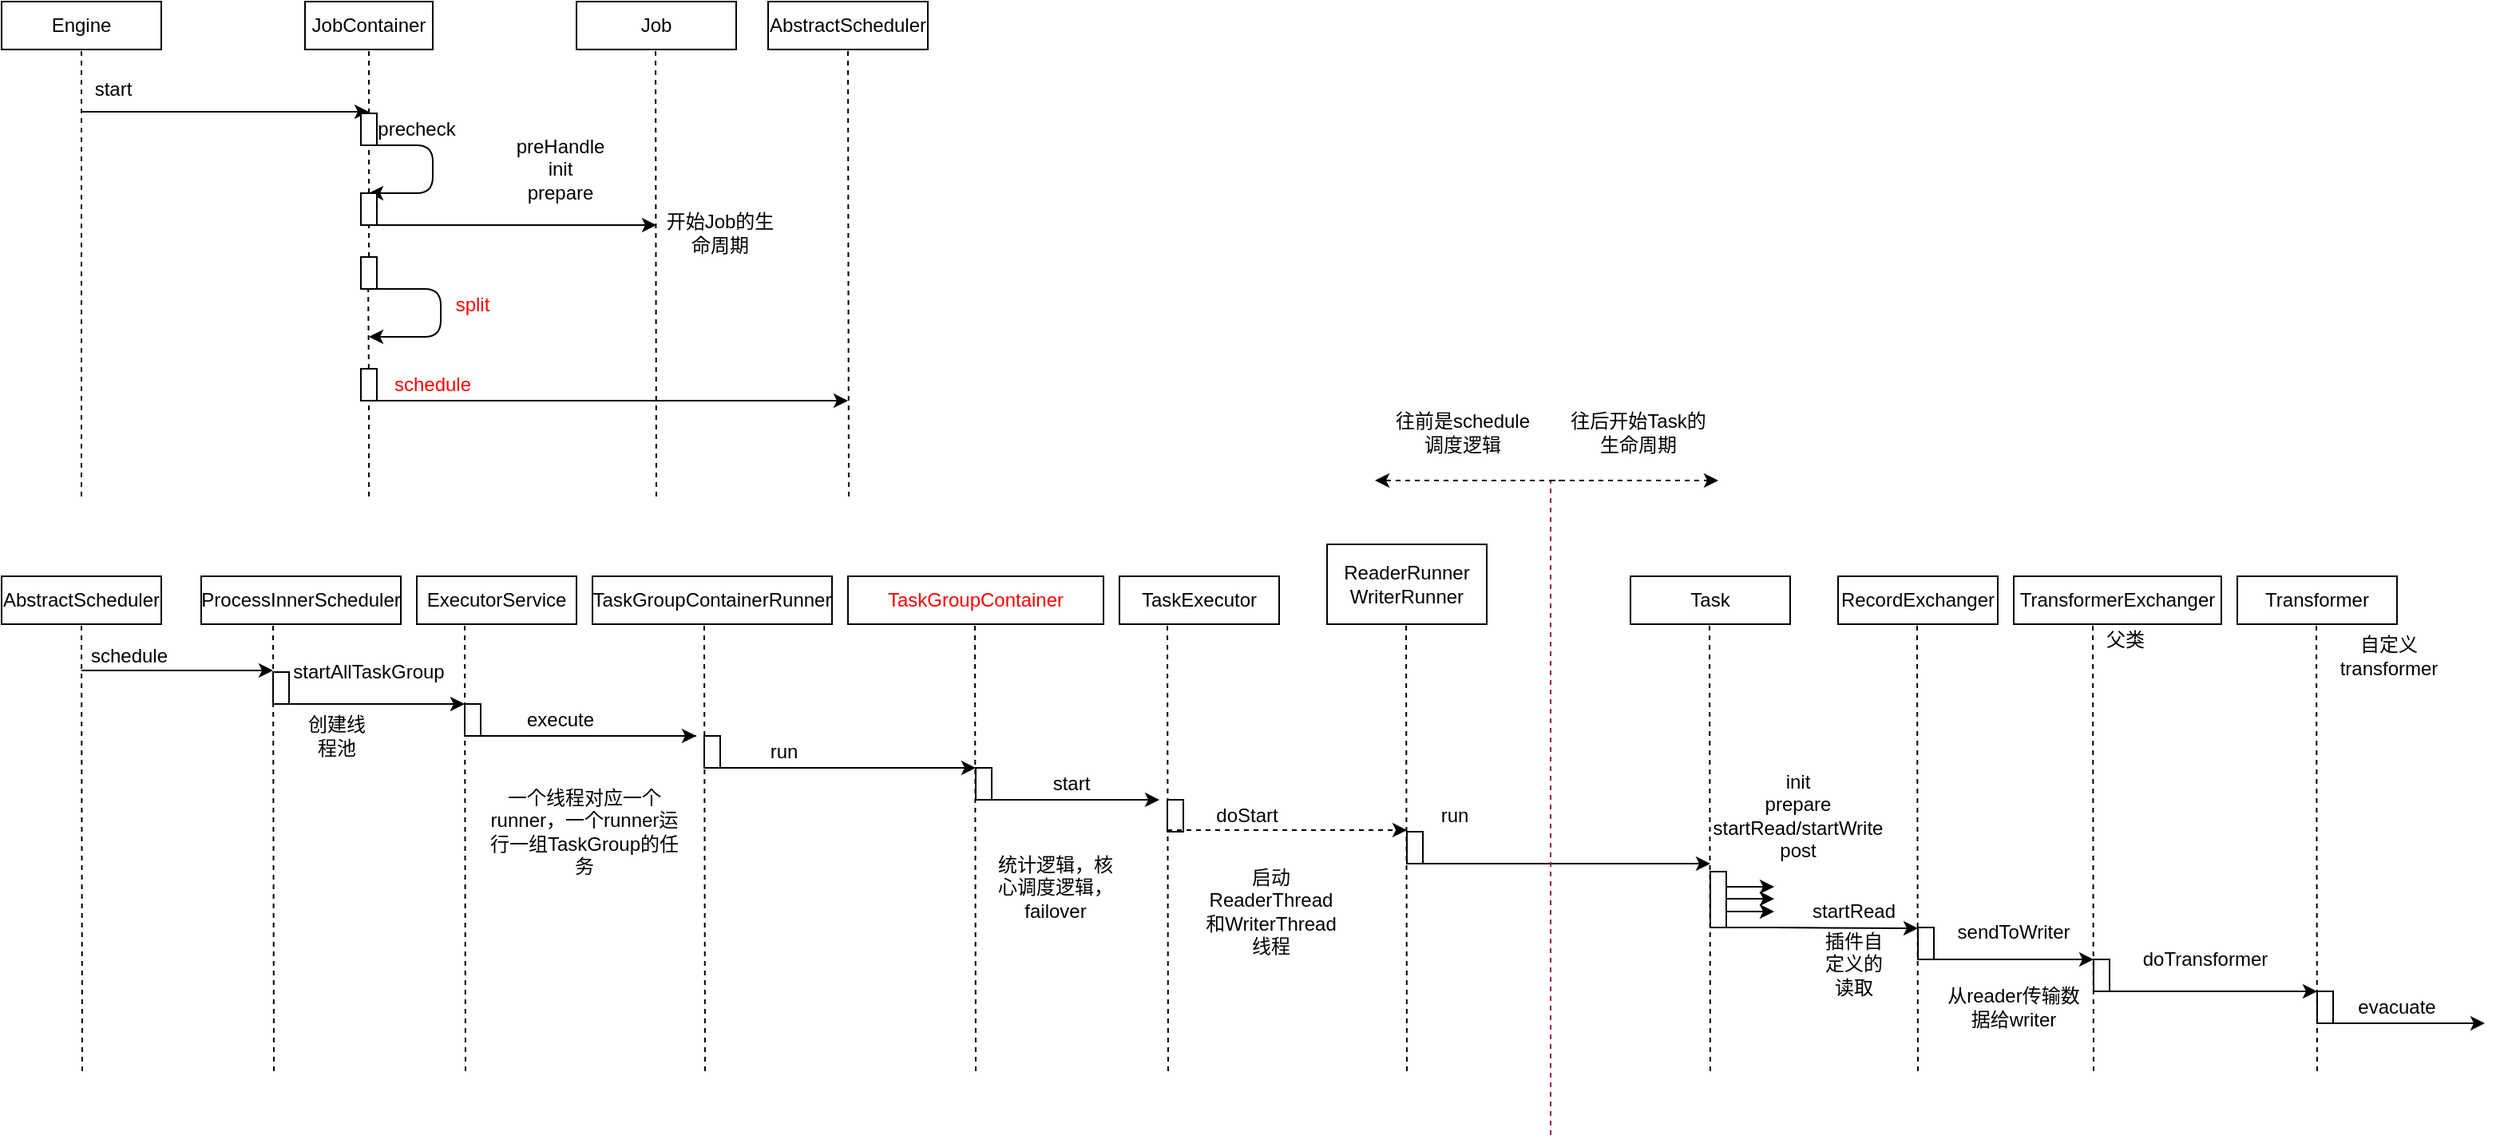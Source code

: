 <mxfile version="14.2.6" type="github">
  <diagram id="PGhreBsPbKH4rR5BUcig" name="Page-1">
    <mxGraphModel dx="881" dy="591" grid="1" gridSize="10" guides="1" tooltips="1" connect="1" arrows="1" fold="1" page="1" pageScale="1" pageWidth="3000" pageHeight="2000" math="0" shadow="0">
      <root>
        <mxCell id="0" />
        <mxCell id="1" parent="0" />
        <mxCell id="bkKWWjWxJZ_gJQBe1uhf-1" value="Engine" style="rounded=0;whiteSpace=wrap;html=1;" parent="1" vertex="1">
          <mxGeometry x="110" y="130" width="100" height="30" as="geometry" />
        </mxCell>
        <mxCell id="C_8OSvet4aqu10IJYk9N-1" value="JobContainer" style="rounded=0;whiteSpace=wrap;html=1;" parent="1" vertex="1">
          <mxGeometry x="300" y="130" width="80" height="30" as="geometry" />
        </mxCell>
        <mxCell id="7ADbChYfZIjZuaGSokzn-1" value="" style="endArrow=none;dashed=1;html=1;entryX=0.5;entryY=1;entryDx=0;entryDy=0;" parent="1" target="bkKWWjWxJZ_gJQBe1uhf-1" edge="1">
          <mxGeometry width="50" height="50" relative="1" as="geometry">
            <mxPoint x="160" y="440" as="sourcePoint" />
            <mxPoint x="440" y="280" as="targetPoint" />
            <Array as="points">
              <mxPoint x="160" y="310" />
            </Array>
          </mxGeometry>
        </mxCell>
        <mxCell id="7ADbChYfZIjZuaGSokzn-2" value="" style="endArrow=none;dashed=1;html=1;entryX=0.5;entryY=1;entryDx=0;entryDy=0;" parent="1" source="7ADbChYfZIjZuaGSokzn-4" target="C_8OSvet4aqu10IJYk9N-1" edge="1">
          <mxGeometry width="50" height="50" relative="1" as="geometry">
            <mxPoint x="340" y="440" as="sourcePoint" />
            <mxPoint x="340" y="170" as="targetPoint" />
          </mxGeometry>
        </mxCell>
        <mxCell id="7ADbChYfZIjZuaGSokzn-3" value="" style="endArrow=classic;html=1;" parent="1" edge="1">
          <mxGeometry width="50" height="50" relative="1" as="geometry">
            <mxPoint x="160" y="199" as="sourcePoint" />
            <mxPoint x="340" y="199" as="targetPoint" />
            <Array as="points">
              <mxPoint x="240" y="199" />
            </Array>
          </mxGeometry>
        </mxCell>
        <mxCell id="7ADbChYfZIjZuaGSokzn-4" value="" style="rounded=0;whiteSpace=wrap;html=1;" parent="1" vertex="1">
          <mxGeometry x="335" y="200" width="10" height="20" as="geometry" />
        </mxCell>
        <mxCell id="7ADbChYfZIjZuaGSokzn-5" value="" style="endArrow=none;dashed=1;html=1;" parent="1" source="7ADbChYfZIjZuaGSokzn-25" target="7ADbChYfZIjZuaGSokzn-4" edge="1">
          <mxGeometry width="50" height="50" relative="1" as="geometry">
            <mxPoint x="340" y="440" as="sourcePoint" />
            <mxPoint x="340" y="170" as="targetPoint" />
          </mxGeometry>
        </mxCell>
        <mxCell id="7ADbChYfZIjZuaGSokzn-11" value="start" style="text;html=1;strokeColor=none;fillColor=none;align=center;verticalAlign=middle;whiteSpace=wrap;rounded=0;" parent="1" vertex="1">
          <mxGeometry x="160" y="170" width="40" height="30" as="geometry" />
        </mxCell>
        <mxCell id="7ADbChYfZIjZuaGSokzn-15" value="" style="endArrow=none;dashed=1;html=1;" parent="1" edge="1">
          <mxGeometry width="50" height="50" relative="1" as="geometry">
            <mxPoint x="520" y="440" as="sourcePoint" />
            <mxPoint x="519.5" y="160" as="targetPoint" />
          </mxGeometry>
        </mxCell>
        <mxCell id="7ADbChYfZIjZuaGSokzn-18" value="AbstractScheduler" style="rounded=0;whiteSpace=wrap;html=1;" parent="1" vertex="1">
          <mxGeometry x="590" y="130" width="100" height="30" as="geometry" />
        </mxCell>
        <mxCell id="7ADbChYfZIjZuaGSokzn-19" value="" style="endArrow=classic;html=1;" parent="1" edge="1">
          <mxGeometry width="50" height="50" relative="1" as="geometry">
            <mxPoint x="340" y="220" as="sourcePoint" />
            <mxPoint x="340" y="250" as="targetPoint" />
            <Array as="points">
              <mxPoint x="380" y="220" />
              <mxPoint x="380" y="250" />
            </Array>
          </mxGeometry>
        </mxCell>
        <mxCell id="7ADbChYfZIjZuaGSokzn-21" value="precheck" style="text;html=1;strokeColor=none;fillColor=none;align=center;verticalAlign=middle;whiteSpace=wrap;rounded=0;" parent="1" vertex="1">
          <mxGeometry x="350" y="200" width="40" height="20" as="geometry" />
        </mxCell>
        <mxCell id="7ADbChYfZIjZuaGSokzn-25" value="" style="rounded=0;whiteSpace=wrap;html=1;" parent="1" vertex="1">
          <mxGeometry x="335" y="250" width="10" height="20" as="geometry" />
        </mxCell>
        <mxCell id="7ADbChYfZIjZuaGSokzn-26" value="" style="endArrow=none;dashed=1;html=1;" parent="1" source="7ADbChYfZIjZuaGSokzn-42" target="7ADbChYfZIjZuaGSokzn-25" edge="1">
          <mxGeometry width="50" height="50" relative="1" as="geometry">
            <mxPoint x="340" y="320" as="sourcePoint" />
            <mxPoint x="340" y="220" as="targetPoint" />
          </mxGeometry>
        </mxCell>
        <mxCell id="7ADbChYfZIjZuaGSokzn-28" value="preHandle&lt;br&gt;init&lt;br&gt;prepare" style="text;html=1;strokeColor=none;fillColor=none;align=center;verticalAlign=middle;whiteSpace=wrap;rounded=0;" parent="1" vertex="1">
          <mxGeometry x="420" y="200" width="80" height="70" as="geometry" />
        </mxCell>
        <mxCell id="7ADbChYfZIjZuaGSokzn-30" value="" style="endArrow=none;dashed=1;html=1;" parent="1" source="7ADbChYfZIjZuaGSokzn-48" edge="1">
          <mxGeometry width="50" height="50" relative="1" as="geometry">
            <mxPoint x="339.5" y="420" as="sourcePoint" />
            <mxPoint x="339.5" y="300" as="targetPoint" />
          </mxGeometry>
        </mxCell>
        <mxCell id="7ADbChYfZIjZuaGSokzn-42" value="" style="rounded=0;whiteSpace=wrap;html=1;" parent="1" vertex="1">
          <mxGeometry x="335" y="290" width="10" height="20" as="geometry" />
        </mxCell>
        <mxCell id="7ADbChYfZIjZuaGSokzn-44" value="" style="endArrow=classic;html=1;" parent="1" edge="1">
          <mxGeometry width="50" height="50" relative="1" as="geometry">
            <mxPoint x="335" y="270" as="sourcePoint" />
            <mxPoint x="520" y="270" as="targetPoint" />
            <Array as="points">
              <mxPoint x="335" y="270" />
            </Array>
          </mxGeometry>
        </mxCell>
        <mxCell id="7ADbChYfZIjZuaGSokzn-47" value="&lt;font color=&quot;#ff0000&quot;&gt;split&lt;/font&gt;" style="text;html=1;strokeColor=none;fillColor=none;align=center;verticalAlign=middle;whiteSpace=wrap;rounded=0;" parent="1" vertex="1">
          <mxGeometry x="385" y="310" width="40" height="20" as="geometry" />
        </mxCell>
        <mxCell id="7ADbChYfZIjZuaGSokzn-48" value="" style="rounded=0;whiteSpace=wrap;html=1;" parent="1" vertex="1">
          <mxGeometry x="335" y="360" width="10" height="20" as="geometry" />
        </mxCell>
        <mxCell id="7ADbChYfZIjZuaGSokzn-49" value="" style="endArrow=none;dashed=1;html=1;" parent="1" target="7ADbChYfZIjZuaGSokzn-48" edge="1">
          <mxGeometry width="50" height="50" relative="1" as="geometry">
            <mxPoint x="340" y="440" as="sourcePoint" />
            <mxPoint x="339.5" y="300" as="targetPoint" />
          </mxGeometry>
        </mxCell>
        <mxCell id="7ADbChYfZIjZuaGSokzn-53" value="" style="endArrow=classic;html=1;" parent="1" edge="1">
          <mxGeometry width="50" height="50" relative="1" as="geometry">
            <mxPoint x="340" y="380" as="sourcePoint" />
            <mxPoint x="640" y="380" as="targetPoint" />
            <Array as="points" />
          </mxGeometry>
        </mxCell>
        <mxCell id="7ADbChYfZIjZuaGSokzn-54" value="&lt;font color=&quot;#ff0000&quot;&gt;schedule&lt;/font&gt;" style="text;html=1;strokeColor=none;fillColor=none;align=center;verticalAlign=middle;whiteSpace=wrap;rounded=0;" parent="1" vertex="1">
          <mxGeometry x="360" y="360" width="40" height="20" as="geometry" />
        </mxCell>
        <mxCell id="7ADbChYfZIjZuaGSokzn-56" value="AbstractScheduler" style="rounded=0;whiteSpace=wrap;html=1;" parent="1" vertex="1">
          <mxGeometry x="110" y="490" width="100" height="30" as="geometry" />
        </mxCell>
        <mxCell id="7ADbChYfZIjZuaGSokzn-57" value="" style="endArrow=none;dashed=1;html=1;" parent="1" edge="1">
          <mxGeometry width="50" height="50" relative="1" as="geometry">
            <mxPoint x="160.5" y="800" as="sourcePoint" />
            <mxPoint x="160" y="520" as="targetPoint" />
          </mxGeometry>
        </mxCell>
        <mxCell id="7ADbChYfZIjZuaGSokzn-58" value="" style="endArrow=classic;html=1;" parent="1" edge="1">
          <mxGeometry width="50" height="50" relative="1" as="geometry">
            <mxPoint x="160" y="549" as="sourcePoint" />
            <mxPoint x="280" y="549" as="targetPoint" />
            <Array as="points" />
          </mxGeometry>
        </mxCell>
        <mxCell id="7ADbChYfZIjZuaGSokzn-59" value="schedule" style="text;html=1;strokeColor=none;fillColor=none;align=center;verticalAlign=middle;whiteSpace=wrap;rounded=0;" parent="1" vertex="1">
          <mxGeometry x="170" y="530" width="40" height="20" as="geometry" />
        </mxCell>
        <mxCell id="7ADbChYfZIjZuaGSokzn-60" value="ProcessInnerScheduler" style="rounded=0;whiteSpace=wrap;html=1;" parent="1" vertex="1">
          <mxGeometry x="235" y="490" width="125" height="30" as="geometry" />
        </mxCell>
        <mxCell id="7ADbChYfZIjZuaGSokzn-61" value="" style="endArrow=none;dashed=1;html=1;" parent="1" edge="1">
          <mxGeometry width="50" height="50" relative="1" as="geometry">
            <mxPoint x="280.5" y="800" as="sourcePoint" />
            <mxPoint x="280" y="520" as="targetPoint" />
          </mxGeometry>
        </mxCell>
        <mxCell id="7ADbChYfZIjZuaGSokzn-63" value="" style="rounded=0;whiteSpace=wrap;html=1;" parent="1" vertex="1">
          <mxGeometry x="280" y="550" width="10" height="20" as="geometry" />
        </mxCell>
        <mxCell id="7ADbChYfZIjZuaGSokzn-65" value="startAllTaskGroup" style="text;html=1;strokeColor=none;fillColor=none;align=center;verticalAlign=middle;whiteSpace=wrap;rounded=0;" parent="1" vertex="1">
          <mxGeometry x="320" y="540" width="40" height="20" as="geometry" />
        </mxCell>
        <mxCell id="7ADbChYfZIjZuaGSokzn-66" value="" style="endArrow=classic;html=1;entryX=0;entryY=0;entryDx=0;entryDy=0;" parent="1" target="7ADbChYfZIjZuaGSokzn-69" edge="1">
          <mxGeometry width="50" height="50" relative="1" as="geometry">
            <mxPoint x="285" y="570" as="sourcePoint" />
            <mxPoint x="390" y="570" as="targetPoint" />
            <Array as="points">
              <mxPoint x="305" y="570" />
            </Array>
          </mxGeometry>
        </mxCell>
        <mxCell id="7ADbChYfZIjZuaGSokzn-67" value="ExecutorService" style="rounded=0;whiteSpace=wrap;html=1;" parent="1" vertex="1">
          <mxGeometry x="370" y="490" width="100" height="30" as="geometry" />
        </mxCell>
        <mxCell id="7ADbChYfZIjZuaGSokzn-68" value="" style="endArrow=none;dashed=1;html=1;" parent="1" edge="1">
          <mxGeometry width="50" height="50" relative="1" as="geometry">
            <mxPoint x="400.5" y="800" as="sourcePoint" />
            <mxPoint x="400" y="520" as="targetPoint" />
          </mxGeometry>
        </mxCell>
        <mxCell id="7ADbChYfZIjZuaGSokzn-69" value="" style="rounded=0;whiteSpace=wrap;html=1;" parent="1" vertex="1">
          <mxGeometry x="400" y="570" width="10" height="20" as="geometry" />
        </mxCell>
        <mxCell id="7ADbChYfZIjZuaGSokzn-71" value="" style="endArrow=classic;html=1;" parent="1" edge="1">
          <mxGeometry width="50" height="50" relative="1" as="geometry">
            <mxPoint x="545" y="590" as="sourcePoint" />
            <mxPoint x="545" y="590" as="targetPoint" />
            <Array as="points">
              <mxPoint x="405" y="590" />
              <mxPoint x="545" y="590" />
            </Array>
          </mxGeometry>
        </mxCell>
        <mxCell id="7ADbChYfZIjZuaGSokzn-72" value="execute" style="text;html=1;strokeColor=none;fillColor=none;align=center;verticalAlign=middle;whiteSpace=wrap;rounded=0;" parent="1" vertex="1">
          <mxGeometry x="440" y="570" width="40" height="20" as="geometry" />
        </mxCell>
        <mxCell id="7ADbChYfZIjZuaGSokzn-73" value="TaskGroupContainerRunner" style="rounded=0;whiteSpace=wrap;html=1;" parent="1" vertex="1">
          <mxGeometry x="480" y="490" width="150" height="30" as="geometry" />
        </mxCell>
        <mxCell id="7ADbChYfZIjZuaGSokzn-74" value="" style="endArrow=none;dashed=1;html=1;" parent="1" edge="1">
          <mxGeometry width="50" height="50" relative="1" as="geometry">
            <mxPoint x="550.5" y="800" as="sourcePoint" />
            <mxPoint x="550" y="520" as="targetPoint" />
          </mxGeometry>
        </mxCell>
        <mxCell id="7ADbChYfZIjZuaGSokzn-75" value="" style="rounded=0;whiteSpace=wrap;html=1;" parent="1" vertex="1">
          <mxGeometry x="550" y="590" width="10" height="20" as="geometry" />
        </mxCell>
        <mxCell id="7ADbChYfZIjZuaGSokzn-77" value="" style="endArrow=classic;html=1;exitX=0.5;exitY=1;exitDx=0;exitDy=0;" parent="1" source="7ADbChYfZIjZuaGSokzn-75" edge="1">
          <mxGeometry width="50" height="50" relative="1" as="geometry">
            <mxPoint x="620" y="610" as="sourcePoint" />
            <mxPoint x="720" y="610" as="targetPoint" />
            <Array as="points">
              <mxPoint x="640" y="610" />
            </Array>
          </mxGeometry>
        </mxCell>
        <mxCell id="7ADbChYfZIjZuaGSokzn-81" value="run" style="text;html=1;strokeColor=none;fillColor=none;align=center;verticalAlign=middle;whiteSpace=wrap;rounded=0;" parent="1" vertex="1">
          <mxGeometry x="580" y="590" width="40" height="20" as="geometry" />
        </mxCell>
        <mxCell id="7ADbChYfZIjZuaGSokzn-82" value="&lt;font color=&quot;#ff0000&quot;&gt;TaskGroupContainer&lt;/font&gt;" style="rounded=0;whiteSpace=wrap;html=1;" parent="1" vertex="1">
          <mxGeometry x="640" y="490" width="160" height="30" as="geometry" />
        </mxCell>
        <mxCell id="7ADbChYfZIjZuaGSokzn-83" value="" style="endArrow=none;dashed=1;html=1;" parent="1" edge="1">
          <mxGeometry width="50" height="50" relative="1" as="geometry">
            <mxPoint x="720" y="800" as="sourcePoint" />
            <mxPoint x="719.5" y="520" as="targetPoint" />
          </mxGeometry>
        </mxCell>
        <mxCell id="7ADbChYfZIjZuaGSokzn-84" value="创建线程池" style="text;html=1;strokeColor=none;fillColor=none;align=center;verticalAlign=middle;whiteSpace=wrap;rounded=0;" parent="1" vertex="1">
          <mxGeometry x="300" y="580" width="40" height="20" as="geometry" />
        </mxCell>
        <mxCell id="7ADbChYfZIjZuaGSokzn-85" value="一个线程对应一个runner，一个runner运行一组TaskGroup的任务" style="text;html=1;strokeColor=none;fillColor=none;align=center;verticalAlign=middle;whiteSpace=wrap;rounded=0;" parent="1" vertex="1">
          <mxGeometry x="410" y="600" width="130" height="100" as="geometry" />
        </mxCell>
        <mxCell id="7ADbChYfZIjZuaGSokzn-87" value="" style="rounded=0;whiteSpace=wrap;html=1;" parent="1" vertex="1">
          <mxGeometry x="720" y="610" width="10" height="20" as="geometry" />
        </mxCell>
        <mxCell id="7ADbChYfZIjZuaGSokzn-88" value="" style="endArrow=classic;html=1;" parent="1" edge="1">
          <mxGeometry width="50" height="50" relative="1" as="geometry">
            <mxPoint x="730" y="630" as="sourcePoint" />
            <mxPoint x="835" y="630" as="targetPoint" />
            <Array as="points">
              <mxPoint x="750" y="630" />
            </Array>
          </mxGeometry>
        </mxCell>
        <mxCell id="7ADbChYfZIjZuaGSokzn-89" value="start" style="text;html=1;strokeColor=none;fillColor=none;align=center;verticalAlign=middle;whiteSpace=wrap;rounded=0;" parent="1" vertex="1">
          <mxGeometry x="760" y="610" width="40" height="20" as="geometry" />
        </mxCell>
        <mxCell id="7ADbChYfZIjZuaGSokzn-90" value="统计逻辑，核心调度逻辑，failover" style="text;html=1;strokeColor=none;fillColor=none;align=center;verticalAlign=middle;whiteSpace=wrap;rounded=0;" parent="1" vertex="1">
          <mxGeometry x="730" y="640" width="80" height="90" as="geometry" />
        </mxCell>
        <mxCell id="7ADbChYfZIjZuaGSokzn-91" value="TaskExecutor" style="rounded=0;whiteSpace=wrap;html=1;" parent="1" vertex="1">
          <mxGeometry x="810" y="490" width="100" height="30" as="geometry" />
        </mxCell>
        <mxCell id="7ADbChYfZIjZuaGSokzn-92" value="" style="endArrow=none;dashed=1;html=1;" parent="1" edge="1">
          <mxGeometry width="50" height="50" relative="1" as="geometry">
            <mxPoint x="840.5" y="800" as="sourcePoint" />
            <mxPoint x="840" y="520" as="targetPoint" />
          </mxGeometry>
        </mxCell>
        <mxCell id="7ADbChYfZIjZuaGSokzn-93" value="" style="rounded=0;whiteSpace=wrap;html=1;" parent="1" vertex="1">
          <mxGeometry x="840" y="630" width="10" height="20" as="geometry" />
        </mxCell>
        <mxCell id="7ADbChYfZIjZuaGSokzn-96" value="doStart" style="text;html=1;strokeColor=none;fillColor=none;align=center;verticalAlign=middle;whiteSpace=wrap;rounded=0;" parent="1" vertex="1">
          <mxGeometry x="870" y="630" width="40" height="20" as="geometry" />
        </mxCell>
        <mxCell id="7ADbChYfZIjZuaGSokzn-97" value="启动ReaderThread和WriterThread线程" style="text;html=1;strokeColor=none;fillColor=none;align=center;verticalAlign=middle;whiteSpace=wrap;rounded=0;" parent="1" vertex="1">
          <mxGeometry x="860" y="660" width="90" height="80" as="geometry" />
        </mxCell>
        <mxCell id="7ADbChYfZIjZuaGSokzn-100" value="Job" style="rounded=0;whiteSpace=wrap;html=1;" parent="1" vertex="1">
          <mxGeometry x="470" y="130" width="100" height="30" as="geometry" />
        </mxCell>
        <mxCell id="7ADbChYfZIjZuaGSokzn-101" value="" style="endArrow=none;dashed=1;html=1;" parent="1" edge="1">
          <mxGeometry width="50" height="50" relative="1" as="geometry">
            <mxPoint x="640.5" y="440" as="sourcePoint" />
            <mxPoint x="640" y="160" as="targetPoint" />
          </mxGeometry>
        </mxCell>
        <mxCell id="7ADbChYfZIjZuaGSokzn-106" value="" style="endArrow=classic;html=1;" parent="1" edge="1">
          <mxGeometry width="50" height="50" relative="1" as="geometry">
            <mxPoint x="345" y="310" as="sourcePoint" />
            <mxPoint x="340" y="340" as="targetPoint" />
            <Array as="points">
              <mxPoint x="385" y="310" />
              <mxPoint x="385" y="340" />
            </Array>
          </mxGeometry>
        </mxCell>
        <mxCell id="67QHIFpulbzX8Kgvgitb-1" value="ReaderRunner&lt;br&gt;WriterRunner" style="rounded=0;whiteSpace=wrap;html=1;" vertex="1" parent="1">
          <mxGeometry x="940" y="470" width="100" height="50" as="geometry" />
        </mxCell>
        <mxCell id="67QHIFpulbzX8Kgvgitb-2" value="" style="endArrow=none;dashed=1;html=1;" edge="1" parent="1">
          <mxGeometry width="50" height="50" relative="1" as="geometry">
            <mxPoint x="990" y="800" as="sourcePoint" />
            <mxPoint x="989.5" y="520" as="targetPoint" />
          </mxGeometry>
        </mxCell>
        <mxCell id="67QHIFpulbzX8Kgvgitb-4" value="run" style="text;html=1;strokeColor=none;fillColor=none;align=center;verticalAlign=middle;whiteSpace=wrap;rounded=0;" vertex="1" parent="1">
          <mxGeometry x="1000" y="630" width="40" height="20" as="geometry" />
        </mxCell>
        <mxCell id="67QHIFpulbzX8Kgvgitb-5" value="" style="endArrow=classic;html=1;dashed=1;" edge="1" parent="1">
          <mxGeometry width="50" height="50" relative="1" as="geometry">
            <mxPoint x="840" y="649" as="sourcePoint" />
            <mxPoint x="990" y="649" as="targetPoint" />
            <Array as="points">
              <mxPoint x="860" y="649" />
            </Array>
          </mxGeometry>
        </mxCell>
        <mxCell id="67QHIFpulbzX8Kgvgitb-6" value="init&lt;br&gt;prepare&lt;br&gt;startRead/startWrite&lt;br&gt;post" style="text;html=1;strokeColor=none;fillColor=none;align=center;verticalAlign=middle;whiteSpace=wrap;rounded=0;" vertex="1" parent="1">
          <mxGeometry x="1170" y="610" width="130" height="60" as="geometry" />
        </mxCell>
        <mxCell id="67QHIFpulbzX8Kgvgitb-7" value="开始Job的生命周期" style="text;html=1;strokeColor=none;fillColor=none;align=center;verticalAlign=middle;whiteSpace=wrap;rounded=0;" vertex="1" parent="1">
          <mxGeometry x="520" y="260" width="80" height="30" as="geometry" />
        </mxCell>
        <mxCell id="67QHIFpulbzX8Kgvgitb-10" value="Task" style="rounded=0;whiteSpace=wrap;html=1;" vertex="1" parent="1">
          <mxGeometry x="1130" y="490" width="100" height="30" as="geometry" />
        </mxCell>
        <mxCell id="67QHIFpulbzX8Kgvgitb-11" value="" style="endArrow=classic;html=1;" edge="1" parent="1">
          <mxGeometry width="50" height="50" relative="1" as="geometry">
            <mxPoint x="990" y="670" as="sourcePoint" />
            <mxPoint x="1180" y="670" as="targetPoint" />
            <Array as="points">
              <mxPoint x="1070" y="670" />
            </Array>
          </mxGeometry>
        </mxCell>
        <mxCell id="67QHIFpulbzX8Kgvgitb-12" value="" style="endArrow=none;dashed=1;html=1;" edge="1" parent="1">
          <mxGeometry width="50" height="50" relative="1" as="geometry">
            <mxPoint x="1180" y="800" as="sourcePoint" />
            <mxPoint x="1179.5" y="520" as="targetPoint" />
          </mxGeometry>
        </mxCell>
        <mxCell id="67QHIFpulbzX8Kgvgitb-16" value="" style="rounded=0;whiteSpace=wrap;html=1;" vertex="1" parent="1">
          <mxGeometry x="990" y="650" width="10" height="20" as="geometry" />
        </mxCell>
        <mxCell id="67QHIFpulbzX8Kgvgitb-17" value="" style="rounded=0;whiteSpace=wrap;html=1;" vertex="1" parent="1">
          <mxGeometry x="1180" y="675" width="10" height="35" as="geometry" />
        </mxCell>
        <mxCell id="67QHIFpulbzX8Kgvgitb-19" value="" style="endArrow=classic;html=1;" edge="1" parent="1">
          <mxGeometry width="50" height="50" relative="1" as="geometry">
            <mxPoint x="1190" y="684.5" as="sourcePoint" />
            <mxPoint x="1220" y="684.5" as="targetPoint" />
            <Array as="points">
              <mxPoint x="1210" y="684.5" />
            </Array>
          </mxGeometry>
        </mxCell>
        <mxCell id="67QHIFpulbzX8Kgvgitb-20" value="" style="endArrow=classic;html=1;" edge="1" parent="1">
          <mxGeometry width="50" height="50" relative="1" as="geometry">
            <mxPoint x="1190" y="692" as="sourcePoint" />
            <mxPoint x="1220" y="692" as="targetPoint" />
            <Array as="points">
              <mxPoint x="1210" y="692" />
            </Array>
          </mxGeometry>
        </mxCell>
        <mxCell id="67QHIFpulbzX8Kgvgitb-21" value="" style="endArrow=classic;html=1;" edge="1" parent="1">
          <mxGeometry width="50" height="50" relative="1" as="geometry">
            <mxPoint x="1190" y="700" as="sourcePoint" />
            <mxPoint x="1220" y="700" as="targetPoint" />
            <Array as="points">
              <mxPoint x="1210" y="700" />
            </Array>
          </mxGeometry>
        </mxCell>
        <mxCell id="67QHIFpulbzX8Kgvgitb-22" value="" style="endArrow=classic;html=1;" edge="1" parent="1">
          <mxGeometry width="50" height="50" relative="1" as="geometry">
            <mxPoint x="1190" y="710" as="sourcePoint" />
            <mxPoint x="1310" y="710.5" as="targetPoint" />
            <Array as="points">
              <mxPoint x="1210" y="710" />
            </Array>
          </mxGeometry>
        </mxCell>
        <mxCell id="67QHIFpulbzX8Kgvgitb-23" value="RecordExchanger" style="rounded=0;whiteSpace=wrap;html=1;" vertex="1" parent="1">
          <mxGeometry x="1260" y="490" width="100" height="30" as="geometry" />
        </mxCell>
        <mxCell id="67QHIFpulbzX8Kgvgitb-25" value="startRead" style="text;html=1;strokeColor=none;fillColor=none;align=center;verticalAlign=middle;whiteSpace=wrap;rounded=0;" vertex="1" parent="1">
          <mxGeometry x="1250" y="690" width="40" height="20" as="geometry" />
        </mxCell>
        <mxCell id="67QHIFpulbzX8Kgvgitb-26" value="" style="endArrow=none;dashed=1;html=1;" edge="1" parent="1">
          <mxGeometry width="50" height="50" relative="1" as="geometry">
            <mxPoint x="1310" y="800" as="sourcePoint" />
            <mxPoint x="1309.5" y="520" as="targetPoint" />
          </mxGeometry>
        </mxCell>
        <mxCell id="67QHIFpulbzX8Kgvgitb-27" value="" style="rounded=0;whiteSpace=wrap;html=1;" vertex="1" parent="1">
          <mxGeometry x="1310" y="710" width="10" height="20" as="geometry" />
        </mxCell>
        <mxCell id="67QHIFpulbzX8Kgvgitb-28" value="TransformerExchanger" style="rounded=0;whiteSpace=wrap;html=1;" vertex="1" parent="1">
          <mxGeometry x="1370" y="490" width="130" height="30" as="geometry" />
        </mxCell>
        <mxCell id="67QHIFpulbzX8Kgvgitb-29" value="" style="endArrow=none;dashed=1;html=1;" edge="1" parent="1">
          <mxGeometry width="50" height="50" relative="1" as="geometry">
            <mxPoint x="1420" y="800" as="sourcePoint" />
            <mxPoint x="1419.5" y="520" as="targetPoint" />
          </mxGeometry>
        </mxCell>
        <mxCell id="67QHIFpulbzX8Kgvgitb-30" value="" style="endArrow=classic;html=1;" edge="1" parent="1">
          <mxGeometry width="50" height="50" relative="1" as="geometry">
            <mxPoint x="1320" y="730" as="sourcePoint" />
            <mxPoint x="1420" y="730" as="targetPoint" />
            <Array as="points">
              <mxPoint x="1340" y="730" />
            </Array>
          </mxGeometry>
        </mxCell>
        <mxCell id="67QHIFpulbzX8Kgvgitb-31" value="sendToWriter" style="text;html=1;strokeColor=none;fillColor=none;align=center;verticalAlign=middle;whiteSpace=wrap;rounded=0;" vertex="1" parent="1">
          <mxGeometry x="1350" y="702.5" width="40" height="20" as="geometry" />
        </mxCell>
        <mxCell id="67QHIFpulbzX8Kgvgitb-32" value="父类" style="text;html=1;strokeColor=none;fillColor=none;align=center;verticalAlign=middle;whiteSpace=wrap;rounded=0;" vertex="1" parent="1">
          <mxGeometry x="1420" y="520" width="40" height="20" as="geometry" />
        </mxCell>
        <mxCell id="67QHIFpulbzX8Kgvgitb-33" value="" style="rounded=0;whiteSpace=wrap;html=1;" vertex="1" parent="1">
          <mxGeometry x="1420" y="730" width="10" height="20" as="geometry" />
        </mxCell>
        <mxCell id="67QHIFpulbzX8Kgvgitb-36" value="" style="endArrow=classic;html=1;" edge="1" parent="1">
          <mxGeometry width="50" height="50" relative="1" as="geometry">
            <mxPoint x="1432.5" y="750" as="sourcePoint" />
            <mxPoint x="1560" y="750" as="targetPoint" />
            <Array as="points">
              <mxPoint x="1422.5" y="750" />
              <mxPoint x="1432.5" y="750" />
            </Array>
          </mxGeometry>
        </mxCell>
        <mxCell id="67QHIFpulbzX8Kgvgitb-38" value="doTransformer" style="text;html=1;strokeColor=none;fillColor=none;align=center;verticalAlign=middle;whiteSpace=wrap;rounded=0;" vertex="1" parent="1">
          <mxGeometry x="1470" y="720" width="40" height="20" as="geometry" />
        </mxCell>
        <mxCell id="67QHIFpulbzX8Kgvgitb-39" value="Transformer" style="rounded=0;whiteSpace=wrap;html=1;" vertex="1" parent="1">
          <mxGeometry x="1510" y="490" width="100" height="30" as="geometry" />
        </mxCell>
        <mxCell id="67QHIFpulbzX8Kgvgitb-40" value="" style="endArrow=none;dashed=1;html=1;" edge="1" parent="1">
          <mxGeometry width="50" height="50" relative="1" as="geometry">
            <mxPoint x="1560" y="800" as="sourcePoint" />
            <mxPoint x="1559.5" y="520" as="targetPoint" />
          </mxGeometry>
        </mxCell>
        <mxCell id="67QHIFpulbzX8Kgvgitb-42" value="" style="rounded=0;whiteSpace=wrap;html=1;" vertex="1" parent="1">
          <mxGeometry x="1560" y="750" width="10" height="20" as="geometry" />
        </mxCell>
        <mxCell id="67QHIFpulbzX8Kgvgitb-43" value="" style="endArrow=classic;html=1;" edge="1" parent="1">
          <mxGeometry width="50" height="50" relative="1" as="geometry">
            <mxPoint x="1560" y="770" as="sourcePoint" />
            <mxPoint x="1665" y="770" as="targetPoint" />
            <Array as="points">
              <mxPoint x="1580" y="770" />
            </Array>
          </mxGeometry>
        </mxCell>
        <mxCell id="67QHIFpulbzX8Kgvgitb-44" value="evacuate" style="text;html=1;strokeColor=none;fillColor=none;align=center;verticalAlign=middle;whiteSpace=wrap;rounded=0;" vertex="1" parent="1">
          <mxGeometry x="1590" y="750" width="40" height="20" as="geometry" />
        </mxCell>
        <mxCell id="67QHIFpulbzX8Kgvgitb-45" value="插件自定义的读取" style="text;html=1;strokeColor=none;fillColor=none;align=center;verticalAlign=middle;whiteSpace=wrap;rounded=0;" vertex="1" parent="1">
          <mxGeometry x="1250" y="722.5" width="40" height="20" as="geometry" />
        </mxCell>
        <mxCell id="67QHIFpulbzX8Kgvgitb-46" value="从reader传输数据给writer" style="text;html=1;strokeColor=none;fillColor=none;align=center;verticalAlign=middle;whiteSpace=wrap;rounded=0;" vertex="1" parent="1">
          <mxGeometry x="1325" y="735" width="90" height="50" as="geometry" />
        </mxCell>
        <mxCell id="67QHIFpulbzX8Kgvgitb-47" value="" style="endArrow=none;dashed=1;html=1;fillColor=#d80073;strokeColor=#A50040;" edge="1" parent="1">
          <mxGeometry width="50" height="50" relative="1" as="geometry">
            <mxPoint x="1080" y="840" as="sourcePoint" />
            <mxPoint x="1080" y="430" as="targetPoint" />
          </mxGeometry>
        </mxCell>
        <mxCell id="67QHIFpulbzX8Kgvgitb-49" value="自定义transformer" style="text;html=1;strokeColor=none;fillColor=none;align=center;verticalAlign=middle;whiteSpace=wrap;rounded=0;" vertex="1" parent="1">
          <mxGeometry x="1560" y="520" width="90" height="40" as="geometry" />
        </mxCell>
        <mxCell id="67QHIFpulbzX8Kgvgitb-50" value="" style="endArrow=classic;html=1;dashed=1;" edge="1" parent="1">
          <mxGeometry width="50" height="50" relative="1" as="geometry">
            <mxPoint x="1080" y="430" as="sourcePoint" />
            <mxPoint x="1185" y="430" as="targetPoint" />
            <Array as="points" />
          </mxGeometry>
        </mxCell>
        <mxCell id="67QHIFpulbzX8Kgvgitb-51" value="" style="endArrow=classic;html=1;dashed=1;" edge="1" parent="1">
          <mxGeometry width="50" height="50" relative="1" as="geometry">
            <mxPoint x="1088" y="430" as="sourcePoint" />
            <mxPoint x="970" y="430" as="targetPoint" />
            <Array as="points">
              <mxPoint x="1087.5" y="430" />
            </Array>
          </mxGeometry>
        </mxCell>
        <mxCell id="67QHIFpulbzX8Kgvgitb-52" value="往前是schedule调度逻辑" style="text;html=1;strokeColor=none;fillColor=none;align=center;verticalAlign=middle;whiteSpace=wrap;rounded=0;" vertex="1" parent="1">
          <mxGeometry x="980" y="380" width="90" height="40" as="geometry" />
        </mxCell>
        <mxCell id="67QHIFpulbzX8Kgvgitb-53" value="往后开始Task的生命周期" style="text;html=1;strokeColor=none;fillColor=none;align=center;verticalAlign=middle;whiteSpace=wrap;rounded=0;" vertex="1" parent="1">
          <mxGeometry x="1090" y="380" width="90" height="40" as="geometry" />
        </mxCell>
      </root>
    </mxGraphModel>
  </diagram>
</mxfile>
